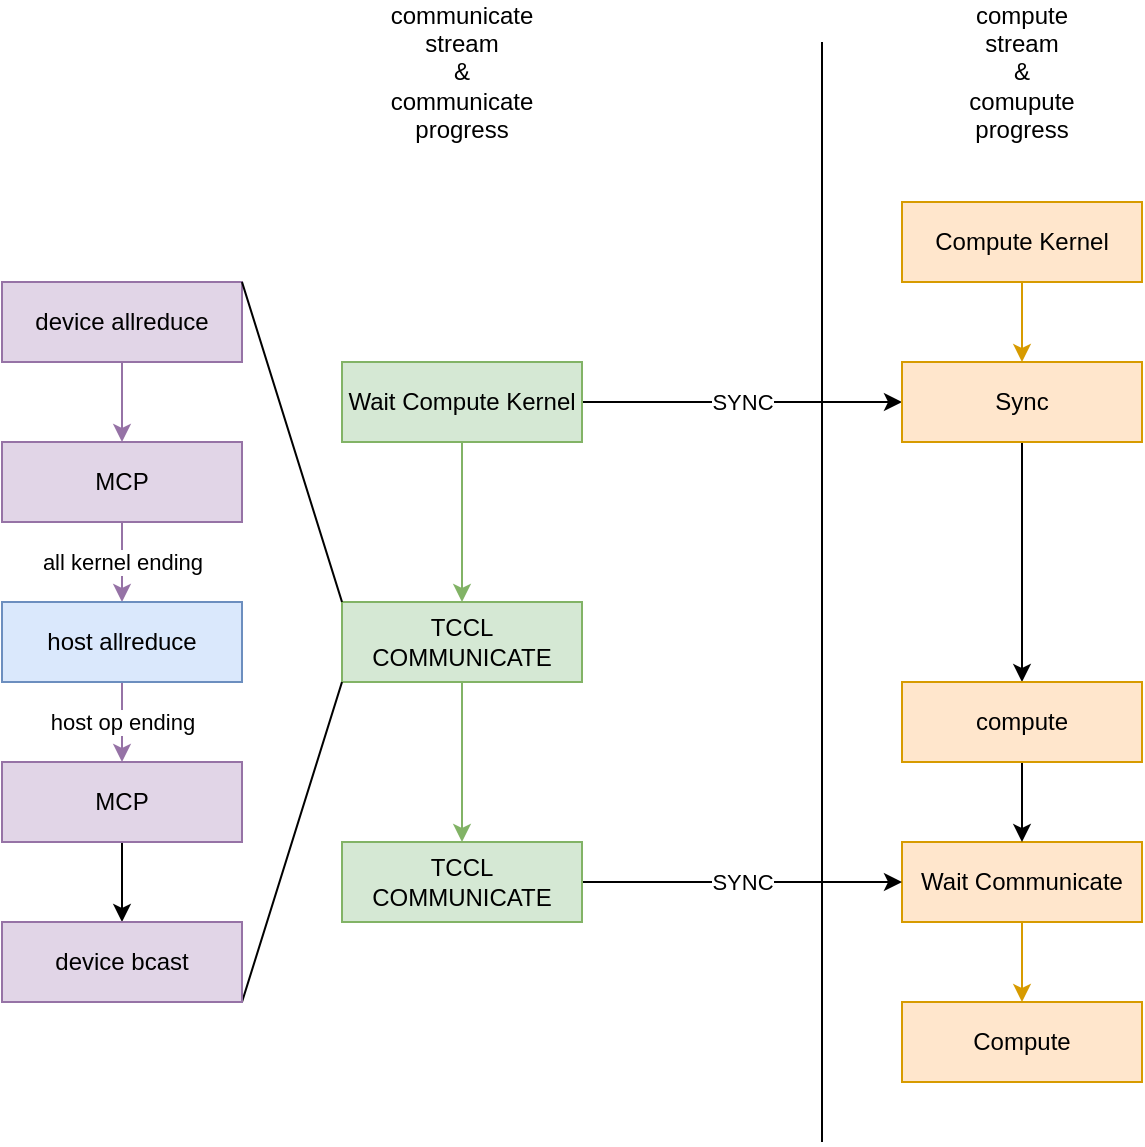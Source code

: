 <mxfile version="20.8.23" type="github">
  <diagram name="Page-1" id="yrZluvnRAqLGCpB4WXvw">
    <mxGraphModel dx="2074" dy="1099" grid="1" gridSize="10" guides="1" tooltips="1" connect="1" arrows="1" fold="1" page="1" pageScale="1" pageWidth="850" pageHeight="1100" math="0" shadow="0">
      <root>
        <mxCell id="0" />
        <mxCell id="1" parent="0" />
        <mxCell id="G9dAa4tluXfHS_wq2_Ai-1" value="" style="edgeStyle=orthogonalEdgeStyle;rounded=0;orthogonalLoop=1;jettySize=auto;html=1;fillColor=#d5e8d4;strokeColor=#82b366;" edge="1" parent="1" source="G9dAa4tluXfHS_wq2_Ai-2" target="G9dAa4tluXfHS_wq2_Ai-9">
          <mxGeometry relative="1" as="geometry" />
        </mxCell>
        <mxCell id="G9dAa4tluXfHS_wq2_Ai-50" value="SYNC" style="edgeStyle=orthogonalEdgeStyle;rounded=0;orthogonalLoop=1;jettySize=auto;html=1;" edge="1" parent="1" source="G9dAa4tluXfHS_wq2_Ai-2" target="G9dAa4tluXfHS_wq2_Ai-7">
          <mxGeometry relative="1" as="geometry" />
        </mxCell>
        <mxCell id="G9dAa4tluXfHS_wq2_Ai-2" value="Wait Compute Kernel" style="rounded=0;whiteSpace=wrap;html=1;fillColor=#d5e8d4;strokeColor=#82b366;" vertex="1" parent="1">
          <mxGeometry x="210" y="240" width="120" height="40" as="geometry" />
        </mxCell>
        <mxCell id="G9dAa4tluXfHS_wq2_Ai-3" value="" style="edgeStyle=orthogonalEdgeStyle;rounded=0;orthogonalLoop=1;jettySize=auto;html=1;fillColor=#ffe6cc;strokeColor=#d79b00;" edge="1" parent="1" source="G9dAa4tluXfHS_wq2_Ai-4" target="G9dAa4tluXfHS_wq2_Ai-7">
          <mxGeometry relative="1" as="geometry" />
        </mxCell>
        <mxCell id="G9dAa4tluXfHS_wq2_Ai-4" value="Compute Kernel" style="rounded=0;whiteSpace=wrap;html=1;fillColor=#ffe6cc;strokeColor=#d79b00;" vertex="1" parent="1">
          <mxGeometry x="490" y="160" width="120" height="40" as="geometry" />
        </mxCell>
        <mxCell id="G9dAa4tluXfHS_wq2_Ai-6" value="" style="edgeStyle=orthogonalEdgeStyle;rounded=0;orthogonalLoop=1;jettySize=auto;html=1;" edge="1" parent="1" source="G9dAa4tluXfHS_wq2_Ai-7" target="G9dAa4tluXfHS_wq2_Ai-46">
          <mxGeometry relative="1" as="geometry" />
        </mxCell>
        <mxCell id="G9dAa4tluXfHS_wq2_Ai-7" value="Sync" style="rounded=0;whiteSpace=wrap;html=1;fillColor=#ffe6cc;strokeColor=#d79b00;" vertex="1" parent="1">
          <mxGeometry x="490" y="240" width="120" height="40" as="geometry" />
        </mxCell>
        <mxCell id="G9dAa4tluXfHS_wq2_Ai-8" value="" style="edgeStyle=orthogonalEdgeStyle;rounded=0;orthogonalLoop=1;jettySize=auto;html=1;fillColor=#d5e8d4;strokeColor=#82b366;" edge="1" parent="1" source="G9dAa4tluXfHS_wq2_Ai-9" target="G9dAa4tluXfHS_wq2_Ai-12">
          <mxGeometry relative="1" as="geometry" />
        </mxCell>
        <mxCell id="G9dAa4tluXfHS_wq2_Ai-9" value="TCCL COMMUNICATE" style="rounded=0;whiteSpace=wrap;html=1;fillColor=#d5e8d4;strokeColor=#82b366;" vertex="1" parent="1">
          <mxGeometry x="210" y="360" width="120" height="40" as="geometry" />
        </mxCell>
        <mxCell id="G9dAa4tluXfHS_wq2_Ai-10" value="" style="edgeStyle=orthogonalEdgeStyle;rounded=0;orthogonalLoop=1;jettySize=auto;html=1;fillColor=#ffe6cc;strokeColor=#d79b00;" edge="1" parent="1" source="G9dAa4tluXfHS_wq2_Ai-11" target="G9dAa4tluXfHS_wq2_Ai-13">
          <mxGeometry relative="1" as="geometry" />
        </mxCell>
        <mxCell id="G9dAa4tluXfHS_wq2_Ai-11" value="Wait Communicate" style="rounded=0;whiteSpace=wrap;html=1;fillColor=#ffe6cc;strokeColor=#d79b00;" vertex="1" parent="1">
          <mxGeometry x="490" y="480" width="120" height="40" as="geometry" />
        </mxCell>
        <mxCell id="G9dAa4tluXfHS_wq2_Ai-51" value="SYNC" style="edgeStyle=orthogonalEdgeStyle;rounded=0;orthogonalLoop=1;jettySize=auto;html=1;" edge="1" parent="1" source="G9dAa4tluXfHS_wq2_Ai-12" target="G9dAa4tluXfHS_wq2_Ai-11">
          <mxGeometry relative="1" as="geometry" />
        </mxCell>
        <mxCell id="G9dAa4tluXfHS_wq2_Ai-12" value="TCCL COMMUNICATE" style="rounded=0;whiteSpace=wrap;html=1;fillColor=#d5e8d4;strokeColor=#82b366;" vertex="1" parent="1">
          <mxGeometry x="210" y="480" width="120" height="40" as="geometry" />
        </mxCell>
        <mxCell id="G9dAa4tluXfHS_wq2_Ai-13" value="Compute" style="rounded=0;whiteSpace=wrap;html=1;fillColor=#ffe6cc;strokeColor=#d79b00;" vertex="1" parent="1">
          <mxGeometry x="490" y="560" width="120" height="40" as="geometry" />
        </mxCell>
        <mxCell id="G9dAa4tluXfHS_wq2_Ai-14" value="communicate&lt;br&gt;stream&lt;br&gt;&amp;amp;&lt;br&gt;communicate&lt;br&gt;progress" style="text;html=1;strokeColor=none;fillColor=none;align=center;verticalAlign=middle;whiteSpace=wrap;rounded=0;" vertex="1" parent="1">
          <mxGeometry x="240" y="80" width="60" height="30" as="geometry" />
        </mxCell>
        <mxCell id="G9dAa4tluXfHS_wq2_Ai-15" value="compute&lt;br&gt;stream&lt;br&gt;&amp;amp;&lt;br&gt;comupute&lt;br style=&quot;border-color: var(--border-color);&quot;&gt;progress" style="text;html=1;strokeColor=none;fillColor=none;align=center;verticalAlign=middle;whiteSpace=wrap;rounded=0;" vertex="1" parent="1">
          <mxGeometry x="520" y="80" width="60" height="30" as="geometry" />
        </mxCell>
        <mxCell id="G9dAa4tluXfHS_wq2_Ai-16" value="" style="edgeStyle=orthogonalEdgeStyle;rounded=0;orthogonalLoop=1;jettySize=auto;html=1;fillColor=#e1d5e7;strokeColor=#9673a6;" edge="1" parent="1" source="G9dAa4tluXfHS_wq2_Ai-17" target="G9dAa4tluXfHS_wq2_Ai-19">
          <mxGeometry relative="1" as="geometry" />
        </mxCell>
        <mxCell id="G9dAa4tluXfHS_wq2_Ai-17" value="device allreduce" style="rounded=0;whiteSpace=wrap;html=1;fillColor=#e1d5e7;strokeColor=#9673a6;" vertex="1" parent="1">
          <mxGeometry x="40" y="200" width="120" height="40" as="geometry" />
        </mxCell>
        <mxCell id="G9dAa4tluXfHS_wq2_Ai-18" value="all kernel ending" style="edgeStyle=orthogonalEdgeStyle;rounded=0;orthogonalLoop=1;jettySize=auto;html=1;fillColor=#e1d5e7;strokeColor=#9673a6;" edge="1" parent="1" source="G9dAa4tluXfHS_wq2_Ai-19" target="G9dAa4tluXfHS_wq2_Ai-21">
          <mxGeometry relative="1" as="geometry" />
        </mxCell>
        <mxCell id="G9dAa4tluXfHS_wq2_Ai-19" value="MCP" style="rounded=0;whiteSpace=wrap;html=1;fillColor=#e1d5e7;strokeColor=#9673a6;" vertex="1" parent="1">
          <mxGeometry x="40" y="280" width="120" height="40" as="geometry" />
        </mxCell>
        <mxCell id="G9dAa4tluXfHS_wq2_Ai-20" value="host op ending" style="edgeStyle=orthogonalEdgeStyle;rounded=0;orthogonalLoop=1;jettySize=auto;html=1;fillColor=#e1d5e7;strokeColor=#9673a6;" edge="1" parent="1" source="G9dAa4tluXfHS_wq2_Ai-21" target="G9dAa4tluXfHS_wq2_Ai-23">
          <mxGeometry relative="1" as="geometry">
            <Array as="points">
              <mxPoint x="100" y="420" />
              <mxPoint x="100" y="420" />
            </Array>
          </mxGeometry>
        </mxCell>
        <mxCell id="G9dAa4tluXfHS_wq2_Ai-21" value="host allreduce" style="rounded=0;whiteSpace=wrap;html=1;fillColor=#dae8fc;strokeColor=#6c8ebf;" vertex="1" parent="1">
          <mxGeometry x="40" y="360" width="120" height="40" as="geometry" />
        </mxCell>
        <mxCell id="G9dAa4tluXfHS_wq2_Ai-22" value="" style="edgeStyle=orthogonalEdgeStyle;rounded=0;orthogonalLoop=1;jettySize=auto;html=1;" edge="1" parent="1" source="G9dAa4tluXfHS_wq2_Ai-23" target="G9dAa4tluXfHS_wq2_Ai-42">
          <mxGeometry relative="1" as="geometry" />
        </mxCell>
        <mxCell id="G9dAa4tluXfHS_wq2_Ai-23" value="MCP" style="rounded=0;whiteSpace=wrap;html=1;fillColor=#e1d5e7;strokeColor=#9673a6;" vertex="1" parent="1">
          <mxGeometry x="40" y="440" width="120" height="40" as="geometry" />
        </mxCell>
        <mxCell id="G9dAa4tluXfHS_wq2_Ai-24" value="" style="endArrow=none;html=1;rounded=0;entryX=0;entryY=0;entryDx=0;entryDy=0;exitX=1;exitY=0;exitDx=0;exitDy=0;" edge="1" parent="1" source="G9dAa4tluXfHS_wq2_Ai-17" target="G9dAa4tluXfHS_wq2_Ai-9">
          <mxGeometry width="50" height="50" relative="1" as="geometry">
            <mxPoint x="180" y="570" as="sourcePoint" />
            <mxPoint x="230" y="520" as="targetPoint" />
          </mxGeometry>
        </mxCell>
        <mxCell id="G9dAa4tluXfHS_wq2_Ai-25" value="" style="endArrow=none;html=1;rounded=0;entryX=0;entryY=1;entryDx=0;entryDy=0;exitX=1;exitY=1;exitDx=0;exitDy=0;" edge="1" parent="1" source="G9dAa4tluXfHS_wq2_Ai-42" target="G9dAa4tluXfHS_wq2_Ai-9">
          <mxGeometry width="50" height="50" relative="1" as="geometry">
            <mxPoint x="100" y="210" as="sourcePoint" />
            <mxPoint x="220" y="370" as="targetPoint" />
          </mxGeometry>
        </mxCell>
        <mxCell id="G9dAa4tluXfHS_wq2_Ai-42" value="device bcast" style="rounded=0;whiteSpace=wrap;html=1;fillColor=#e1d5e7;strokeColor=#9673a6;" vertex="1" parent="1">
          <mxGeometry x="40" y="520" width="120" height="40" as="geometry" />
        </mxCell>
        <mxCell id="G9dAa4tluXfHS_wq2_Ai-45" value="" style="edgeStyle=orthogonalEdgeStyle;rounded=0;orthogonalLoop=1;jettySize=auto;html=1;" edge="1" parent="1" source="G9dAa4tluXfHS_wq2_Ai-46" target="G9dAa4tluXfHS_wq2_Ai-11">
          <mxGeometry relative="1" as="geometry" />
        </mxCell>
        <mxCell id="G9dAa4tluXfHS_wq2_Ai-46" value="compute" style="rounded=0;whiteSpace=wrap;html=1;fillColor=#ffe6cc;strokeColor=#d79b00;" vertex="1" parent="1">
          <mxGeometry x="490" y="400" width="120" height="40" as="geometry" />
        </mxCell>
        <mxCell id="G9dAa4tluXfHS_wq2_Ai-49" value="" style="endArrow=none;html=1;rounded=0;" edge="1" parent="1">
          <mxGeometry width="50" height="50" relative="1" as="geometry">
            <mxPoint x="450" y="630" as="sourcePoint" />
            <mxPoint x="450" y="80" as="targetPoint" />
          </mxGeometry>
        </mxCell>
      </root>
    </mxGraphModel>
  </diagram>
</mxfile>
